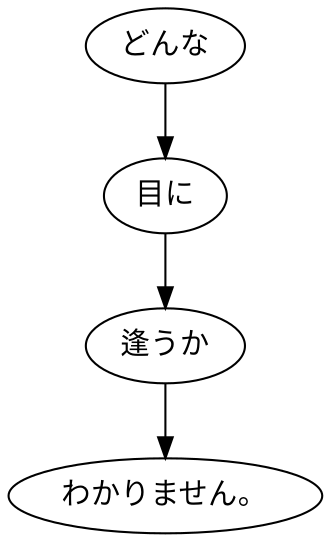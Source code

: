 digraph graph8052 {
	node0 [label="どんな"];
	node1 [label="目に"];
	node2 [label="逢うか"];
	node3 [label="わかりません。"];
	node0 -> node1;
	node1 -> node2;
	node2 -> node3;
}

